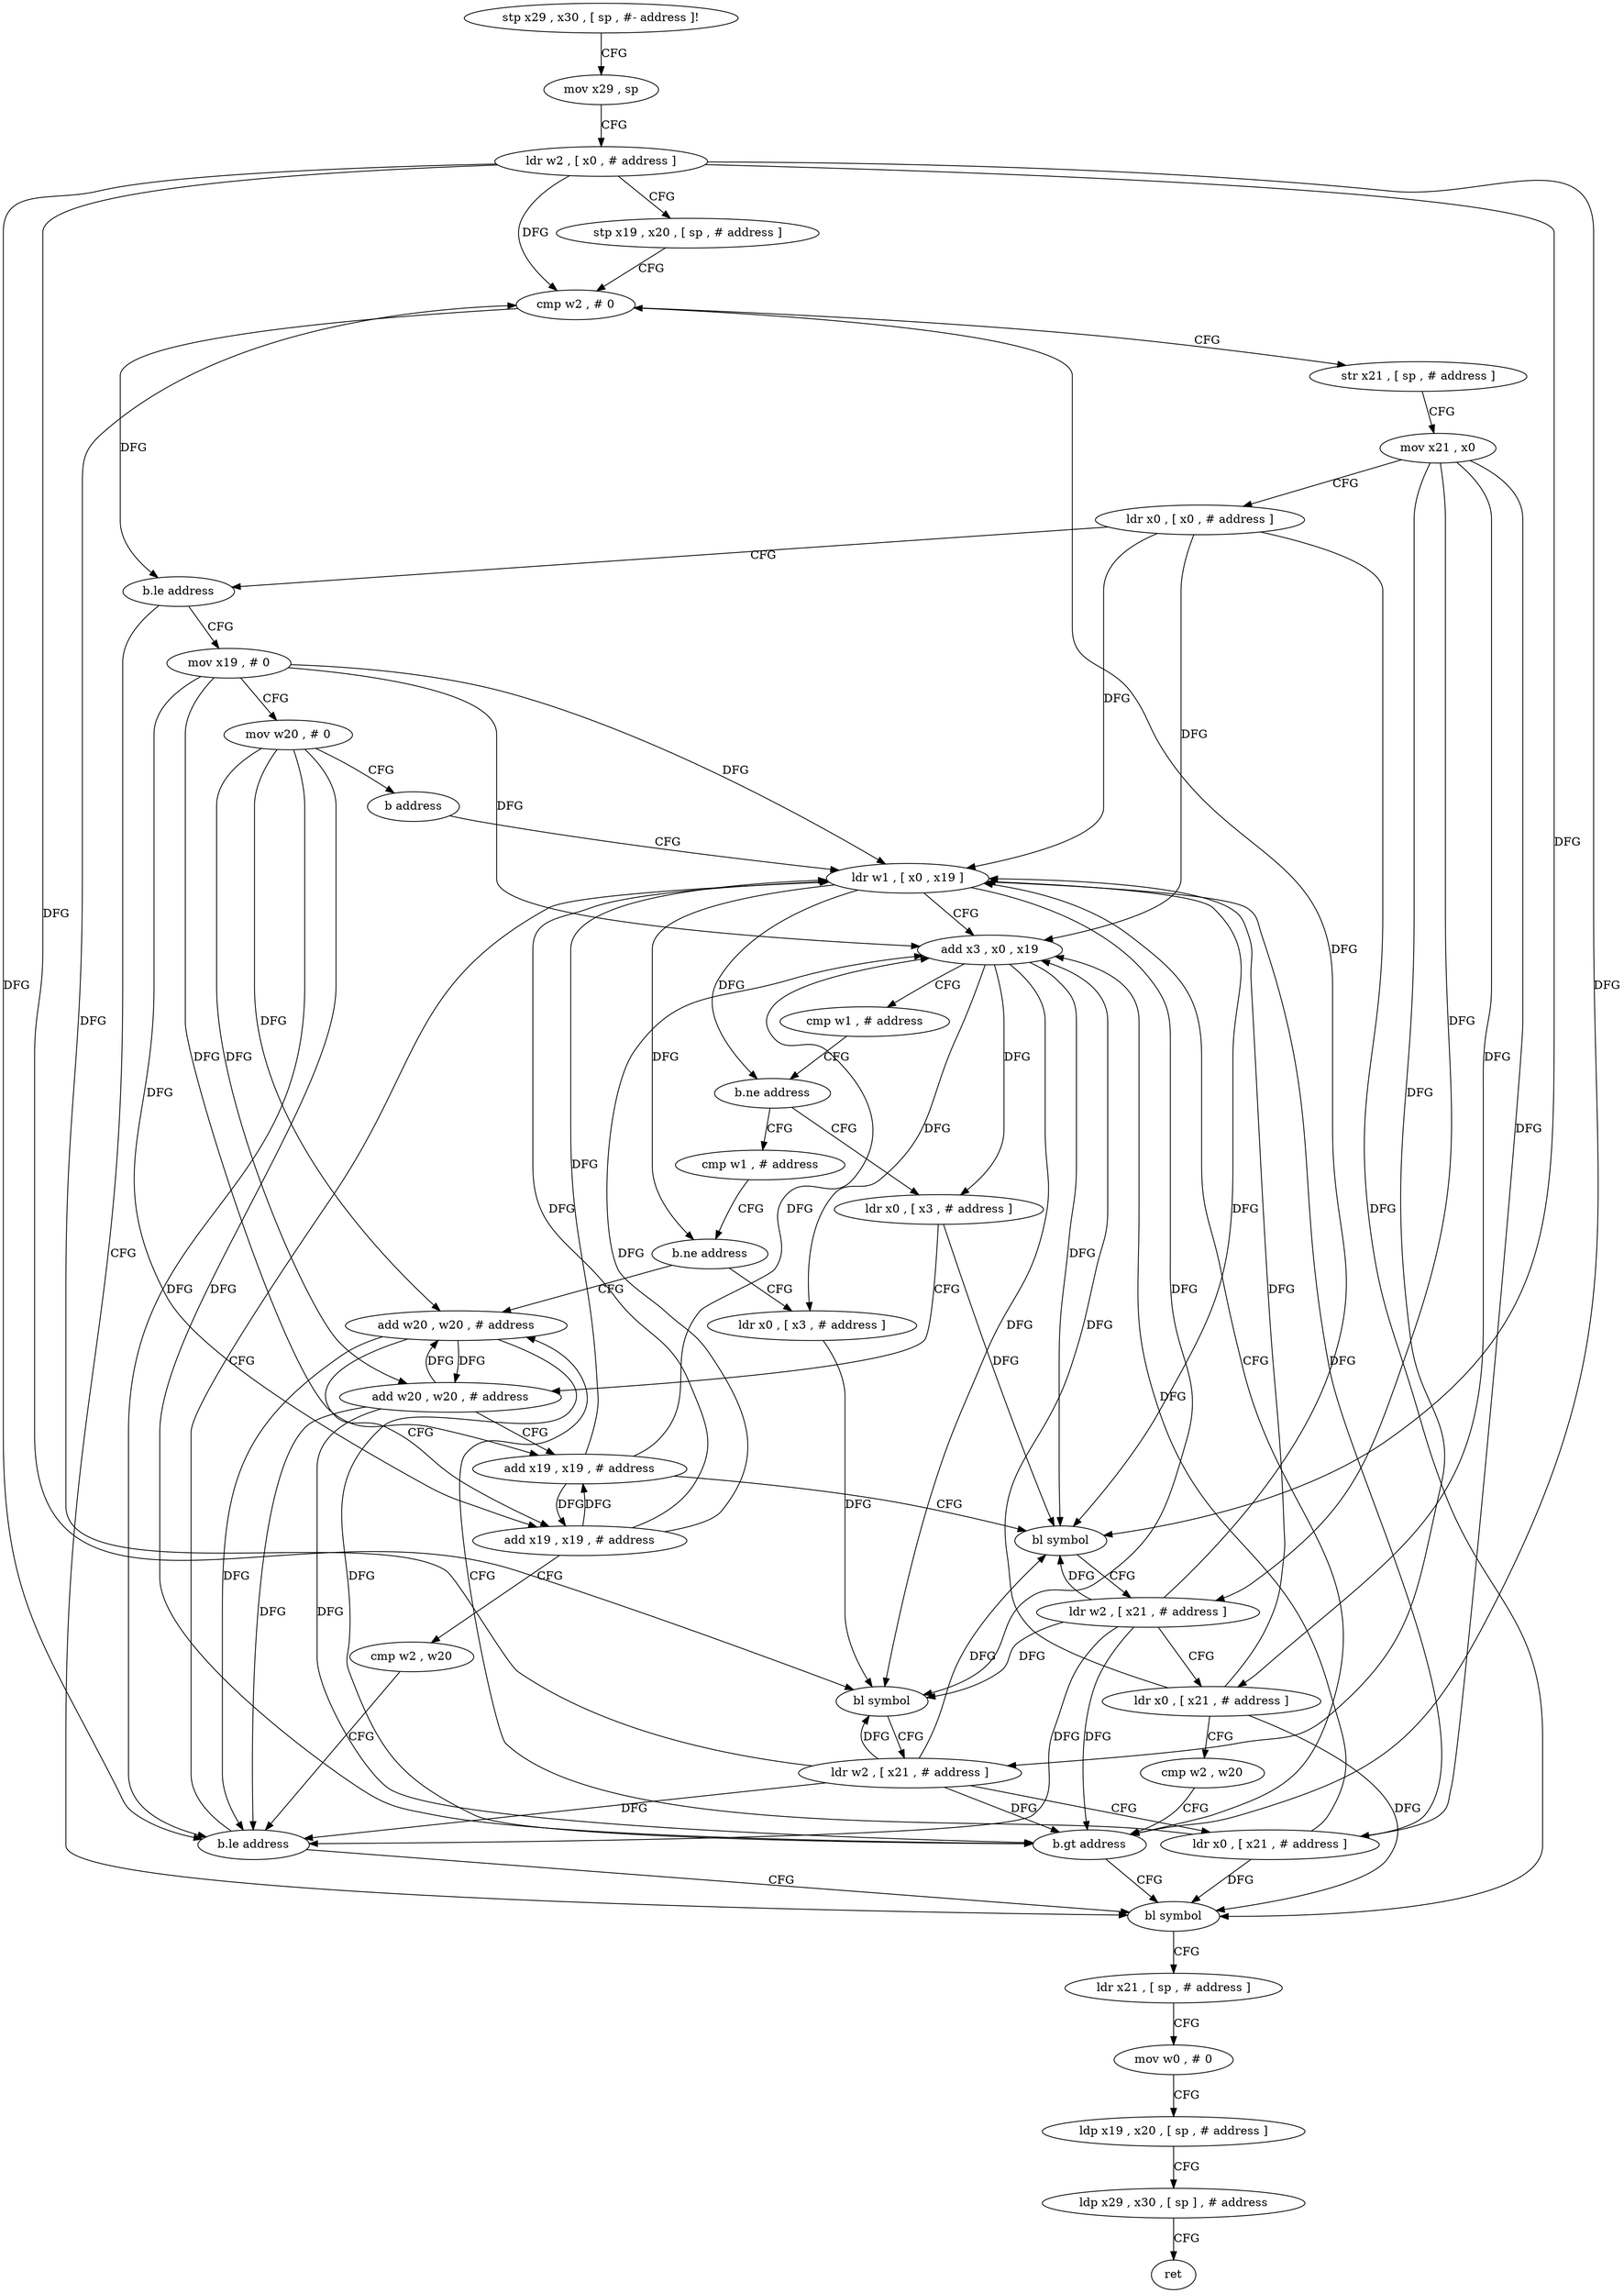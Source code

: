 digraph "func" {
"198024" [label = "stp x29 , x30 , [ sp , #- address ]!" ]
"198028" [label = "mov x29 , sp" ]
"198032" [label = "ldr w2 , [ x0 , # address ]" ]
"198036" [label = "stp x19 , x20 , [ sp , # address ]" ]
"198040" [label = "cmp w2 , # 0" ]
"198044" [label = "str x21 , [ sp , # address ]" ]
"198048" [label = "mov x21 , x0" ]
"198052" [label = "ldr x0 , [ x0 , # address ]" ]
"198056" [label = "b.le address" ]
"198160" [label = "bl symbol" ]
"198060" [label = "mov x19 , # 0" ]
"198164" [label = "ldr x21 , [ sp , # address ]" ]
"198168" [label = "mov w0 , # 0" ]
"198172" [label = "ldp x19 , x20 , [ sp , # address ]" ]
"198176" [label = "ldp x29 , x30 , [ sp ] , # address" ]
"198180" [label = "ret" ]
"198064" [label = "mov w20 , # 0" ]
"198068" [label = "b address" ]
"198112" [label = "ldr w1 , [ x0 , x19 ]" ]
"198116" [label = "add x3 , x0 , x19" ]
"198120" [label = "cmp w1 , # address" ]
"198124" [label = "b.ne address" ]
"198072" [label = "cmp w1 , # address" ]
"198128" [label = "ldr x0 , [ x3 , # address ]" ]
"198076" [label = "b.ne address" ]
"198096" [label = "add w20 , w20 , # address" ]
"198080" [label = "ldr x0 , [ x3 , # address ]" ]
"198132" [label = "add w20 , w20 , # address" ]
"198136" [label = "add x19 , x19 , # address" ]
"198140" [label = "bl symbol" ]
"198144" [label = "ldr w2 , [ x21 , # address ]" ]
"198148" [label = "ldr x0 , [ x21 , # address ]" ]
"198152" [label = "cmp w2 , w20" ]
"198156" [label = "b.gt address" ]
"198100" [label = "add x19 , x19 , # address" ]
"198104" [label = "cmp w2 , w20" ]
"198108" [label = "b.le address" ]
"198084" [label = "bl symbol" ]
"198088" [label = "ldr w2 , [ x21 , # address ]" ]
"198092" [label = "ldr x0 , [ x21 , # address ]" ]
"198024" -> "198028" [ label = "CFG" ]
"198028" -> "198032" [ label = "CFG" ]
"198032" -> "198036" [ label = "CFG" ]
"198032" -> "198040" [ label = "DFG" ]
"198032" -> "198140" [ label = "DFG" ]
"198032" -> "198156" [ label = "DFG" ]
"198032" -> "198108" [ label = "DFG" ]
"198032" -> "198084" [ label = "DFG" ]
"198036" -> "198040" [ label = "CFG" ]
"198040" -> "198044" [ label = "CFG" ]
"198040" -> "198056" [ label = "DFG" ]
"198044" -> "198048" [ label = "CFG" ]
"198048" -> "198052" [ label = "CFG" ]
"198048" -> "198144" [ label = "DFG" ]
"198048" -> "198148" [ label = "DFG" ]
"198048" -> "198088" [ label = "DFG" ]
"198048" -> "198092" [ label = "DFG" ]
"198052" -> "198056" [ label = "CFG" ]
"198052" -> "198160" [ label = "DFG" ]
"198052" -> "198112" [ label = "DFG" ]
"198052" -> "198116" [ label = "DFG" ]
"198056" -> "198160" [ label = "CFG" ]
"198056" -> "198060" [ label = "CFG" ]
"198160" -> "198164" [ label = "CFG" ]
"198060" -> "198064" [ label = "CFG" ]
"198060" -> "198112" [ label = "DFG" ]
"198060" -> "198116" [ label = "DFG" ]
"198060" -> "198136" [ label = "DFG" ]
"198060" -> "198100" [ label = "DFG" ]
"198164" -> "198168" [ label = "CFG" ]
"198168" -> "198172" [ label = "CFG" ]
"198172" -> "198176" [ label = "CFG" ]
"198176" -> "198180" [ label = "CFG" ]
"198064" -> "198068" [ label = "CFG" ]
"198064" -> "198132" [ label = "DFG" ]
"198064" -> "198156" [ label = "DFG" ]
"198064" -> "198096" [ label = "DFG" ]
"198064" -> "198108" [ label = "DFG" ]
"198068" -> "198112" [ label = "CFG" ]
"198112" -> "198116" [ label = "CFG" ]
"198112" -> "198124" [ label = "DFG" ]
"198112" -> "198076" [ label = "DFG" ]
"198112" -> "198140" [ label = "DFG" ]
"198112" -> "198084" [ label = "DFG" ]
"198116" -> "198120" [ label = "CFG" ]
"198116" -> "198128" [ label = "DFG" ]
"198116" -> "198140" [ label = "DFG" ]
"198116" -> "198080" [ label = "DFG" ]
"198116" -> "198084" [ label = "DFG" ]
"198120" -> "198124" [ label = "CFG" ]
"198124" -> "198072" [ label = "CFG" ]
"198124" -> "198128" [ label = "CFG" ]
"198072" -> "198076" [ label = "CFG" ]
"198128" -> "198132" [ label = "CFG" ]
"198128" -> "198140" [ label = "DFG" ]
"198076" -> "198096" [ label = "CFG" ]
"198076" -> "198080" [ label = "CFG" ]
"198096" -> "198100" [ label = "CFG" ]
"198096" -> "198132" [ label = "DFG" ]
"198096" -> "198156" [ label = "DFG" ]
"198096" -> "198108" [ label = "DFG" ]
"198080" -> "198084" [ label = "DFG" ]
"198132" -> "198136" [ label = "CFG" ]
"198132" -> "198156" [ label = "DFG" ]
"198132" -> "198096" [ label = "DFG" ]
"198132" -> "198108" [ label = "DFG" ]
"198136" -> "198140" [ label = "CFG" ]
"198136" -> "198112" [ label = "DFG" ]
"198136" -> "198116" [ label = "DFG" ]
"198136" -> "198100" [ label = "DFG" ]
"198140" -> "198144" [ label = "CFG" ]
"198144" -> "198148" [ label = "CFG" ]
"198144" -> "198040" [ label = "DFG" ]
"198144" -> "198140" [ label = "DFG" ]
"198144" -> "198156" [ label = "DFG" ]
"198144" -> "198108" [ label = "DFG" ]
"198144" -> "198084" [ label = "DFG" ]
"198148" -> "198152" [ label = "CFG" ]
"198148" -> "198160" [ label = "DFG" ]
"198148" -> "198112" [ label = "DFG" ]
"198148" -> "198116" [ label = "DFG" ]
"198152" -> "198156" [ label = "CFG" ]
"198156" -> "198112" [ label = "CFG" ]
"198156" -> "198160" [ label = "CFG" ]
"198100" -> "198104" [ label = "CFG" ]
"198100" -> "198112" [ label = "DFG" ]
"198100" -> "198116" [ label = "DFG" ]
"198100" -> "198136" [ label = "DFG" ]
"198104" -> "198108" [ label = "CFG" ]
"198108" -> "198160" [ label = "CFG" ]
"198108" -> "198112" [ label = "CFG" ]
"198084" -> "198088" [ label = "CFG" ]
"198088" -> "198092" [ label = "CFG" ]
"198088" -> "198040" [ label = "DFG" ]
"198088" -> "198140" [ label = "DFG" ]
"198088" -> "198156" [ label = "DFG" ]
"198088" -> "198108" [ label = "DFG" ]
"198088" -> "198084" [ label = "DFG" ]
"198092" -> "198096" [ label = "CFG" ]
"198092" -> "198160" [ label = "DFG" ]
"198092" -> "198112" [ label = "DFG" ]
"198092" -> "198116" [ label = "DFG" ]
}
